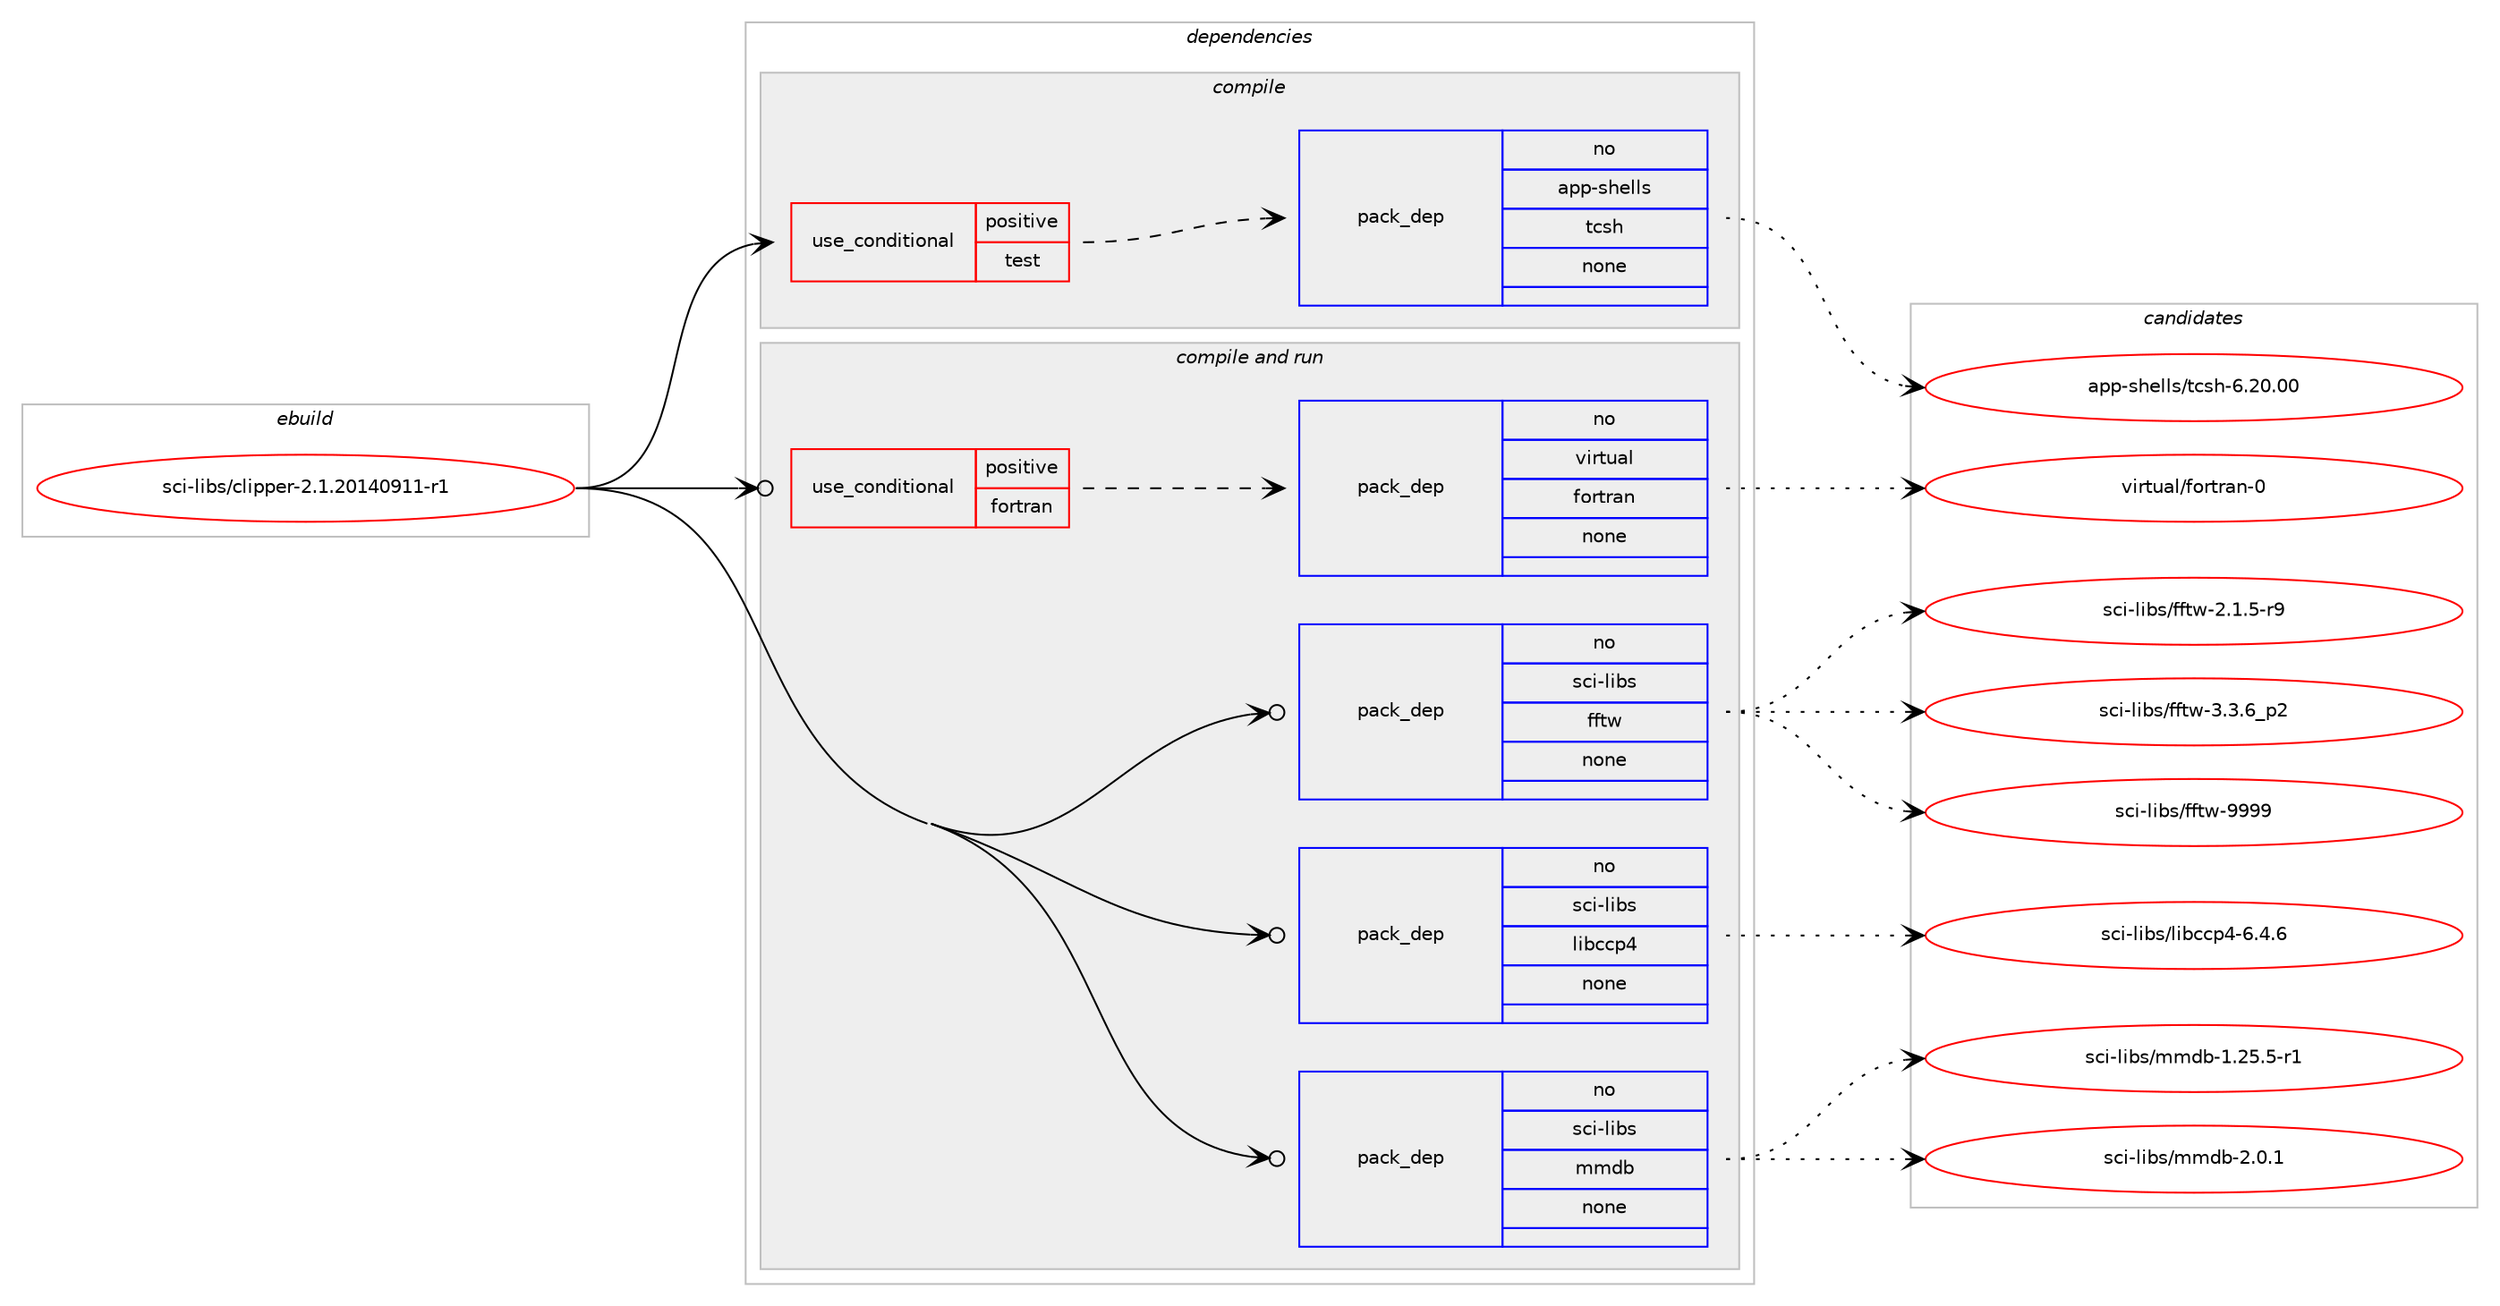 digraph prolog {

# *************
# Graph options
# *************

newrank=true;
concentrate=true;
compound=true;
graph [rankdir=LR,fontname=Helvetica,fontsize=10,ranksep=1.5];#, ranksep=2.5, nodesep=0.2];
edge  [arrowhead=vee];
node  [fontname=Helvetica,fontsize=10];

# **********
# The ebuild
# **********

subgraph cluster_leftcol {
color=gray;
rank=same;
label=<<i>ebuild</i>>;
id [label="sci-libs/clipper-2.1.20140911-r1", color=red, width=4, href="../sci-libs/clipper-2.1.20140911-r1.svg"];
}

# ****************
# The dependencies
# ****************

subgraph cluster_midcol {
color=gray;
label=<<i>dependencies</i>>;
subgraph cluster_compile {
fillcolor="#eeeeee";
style=filled;
label=<<i>compile</i>>;
subgraph cond110274 {
dependency450559 [label=<<TABLE BORDER="0" CELLBORDER="1" CELLSPACING="0" CELLPADDING="4"><TR><TD ROWSPAN="3" CELLPADDING="10">use_conditional</TD></TR><TR><TD>positive</TD></TR><TR><TD>test</TD></TR></TABLE>>, shape=none, color=red];
subgraph pack332441 {
dependency450560 [label=<<TABLE BORDER="0" CELLBORDER="1" CELLSPACING="0" CELLPADDING="4" WIDTH="220"><TR><TD ROWSPAN="6" CELLPADDING="30">pack_dep</TD></TR><TR><TD WIDTH="110">no</TD></TR><TR><TD>app-shells</TD></TR><TR><TD>tcsh</TD></TR><TR><TD>none</TD></TR><TR><TD></TD></TR></TABLE>>, shape=none, color=blue];
}
dependency450559:e -> dependency450560:w [weight=20,style="dashed",arrowhead="vee"];
}
id:e -> dependency450559:w [weight=20,style="solid",arrowhead="vee"];
}
subgraph cluster_compileandrun {
fillcolor="#eeeeee";
style=filled;
label=<<i>compile and run</i>>;
subgraph cond110275 {
dependency450561 [label=<<TABLE BORDER="0" CELLBORDER="1" CELLSPACING="0" CELLPADDING="4"><TR><TD ROWSPAN="3" CELLPADDING="10">use_conditional</TD></TR><TR><TD>positive</TD></TR><TR><TD>fortran</TD></TR></TABLE>>, shape=none, color=red];
subgraph pack332442 {
dependency450562 [label=<<TABLE BORDER="0" CELLBORDER="1" CELLSPACING="0" CELLPADDING="4" WIDTH="220"><TR><TD ROWSPAN="6" CELLPADDING="30">pack_dep</TD></TR><TR><TD WIDTH="110">no</TD></TR><TR><TD>virtual</TD></TR><TR><TD>fortran</TD></TR><TR><TD>none</TD></TR><TR><TD></TD></TR></TABLE>>, shape=none, color=blue];
}
dependency450561:e -> dependency450562:w [weight=20,style="dashed",arrowhead="vee"];
}
id:e -> dependency450561:w [weight=20,style="solid",arrowhead="odotvee"];
subgraph pack332443 {
dependency450563 [label=<<TABLE BORDER="0" CELLBORDER="1" CELLSPACING="0" CELLPADDING="4" WIDTH="220"><TR><TD ROWSPAN="6" CELLPADDING="30">pack_dep</TD></TR><TR><TD WIDTH="110">no</TD></TR><TR><TD>sci-libs</TD></TR><TR><TD>fftw</TD></TR><TR><TD>none</TD></TR><TR><TD></TD></TR></TABLE>>, shape=none, color=blue];
}
id:e -> dependency450563:w [weight=20,style="solid",arrowhead="odotvee"];
subgraph pack332444 {
dependency450564 [label=<<TABLE BORDER="0" CELLBORDER="1" CELLSPACING="0" CELLPADDING="4" WIDTH="220"><TR><TD ROWSPAN="6" CELLPADDING="30">pack_dep</TD></TR><TR><TD WIDTH="110">no</TD></TR><TR><TD>sci-libs</TD></TR><TR><TD>libccp4</TD></TR><TR><TD>none</TD></TR><TR><TD></TD></TR></TABLE>>, shape=none, color=blue];
}
id:e -> dependency450564:w [weight=20,style="solid",arrowhead="odotvee"];
subgraph pack332445 {
dependency450565 [label=<<TABLE BORDER="0" CELLBORDER="1" CELLSPACING="0" CELLPADDING="4" WIDTH="220"><TR><TD ROWSPAN="6" CELLPADDING="30">pack_dep</TD></TR><TR><TD WIDTH="110">no</TD></TR><TR><TD>sci-libs</TD></TR><TR><TD>mmdb</TD></TR><TR><TD>none</TD></TR><TR><TD></TD></TR></TABLE>>, shape=none, color=blue];
}
id:e -> dependency450565:w [weight=20,style="solid",arrowhead="odotvee"];
}
subgraph cluster_run {
fillcolor="#eeeeee";
style=filled;
label=<<i>run</i>>;
}
}

# **************
# The candidates
# **************

subgraph cluster_choices {
rank=same;
color=gray;
label=<<i>candidates</i>>;

subgraph choice332441 {
color=black;
nodesep=1;
choice971121124511510410110810811547116991151044554465048464848 [label="app-shells/tcsh-6.20.00", color=red, width=4,href="../app-shells/tcsh-6.20.00.svg"];
dependency450560:e -> choice971121124511510410110810811547116991151044554465048464848:w [style=dotted,weight="100"];
}
subgraph choice332442 {
color=black;
nodesep=1;
choice1181051141161179710847102111114116114971104548 [label="virtual/fortran-0", color=red, width=4,href="../virtual/fortran-0.svg"];
dependency450562:e -> choice1181051141161179710847102111114116114971104548:w [style=dotted,weight="100"];
}
subgraph choice332443 {
color=black;
nodesep=1;
choice115991054510810598115471021021161194550464946534511457 [label="sci-libs/fftw-2.1.5-r9", color=red, width=4,href="../sci-libs/fftw-2.1.5-r9.svg"];
choice115991054510810598115471021021161194551465146549511250 [label="sci-libs/fftw-3.3.6_p2", color=red, width=4,href="../sci-libs/fftw-3.3.6_p2.svg"];
choice115991054510810598115471021021161194557575757 [label="sci-libs/fftw-9999", color=red, width=4,href="../sci-libs/fftw-9999.svg"];
dependency450563:e -> choice115991054510810598115471021021161194550464946534511457:w [style=dotted,weight="100"];
dependency450563:e -> choice115991054510810598115471021021161194551465146549511250:w [style=dotted,weight="100"];
dependency450563:e -> choice115991054510810598115471021021161194557575757:w [style=dotted,weight="100"];
}
subgraph choice332444 {
color=black;
nodesep=1;
choice1159910545108105981154710810598999911252455446524654 [label="sci-libs/libccp4-6.4.6", color=red, width=4,href="../sci-libs/libccp4-6.4.6.svg"];
dependency450564:e -> choice1159910545108105981154710810598999911252455446524654:w [style=dotted,weight="100"];
}
subgraph choice332445 {
color=black;
nodesep=1;
choice1159910545108105981154710910910098454946505346534511449 [label="sci-libs/mmdb-1.25.5-r1", color=red, width=4,href="../sci-libs/mmdb-1.25.5-r1.svg"];
choice1159910545108105981154710910910098455046484649 [label="sci-libs/mmdb-2.0.1", color=red, width=4,href="../sci-libs/mmdb-2.0.1.svg"];
dependency450565:e -> choice1159910545108105981154710910910098454946505346534511449:w [style=dotted,weight="100"];
dependency450565:e -> choice1159910545108105981154710910910098455046484649:w [style=dotted,weight="100"];
}
}

}
